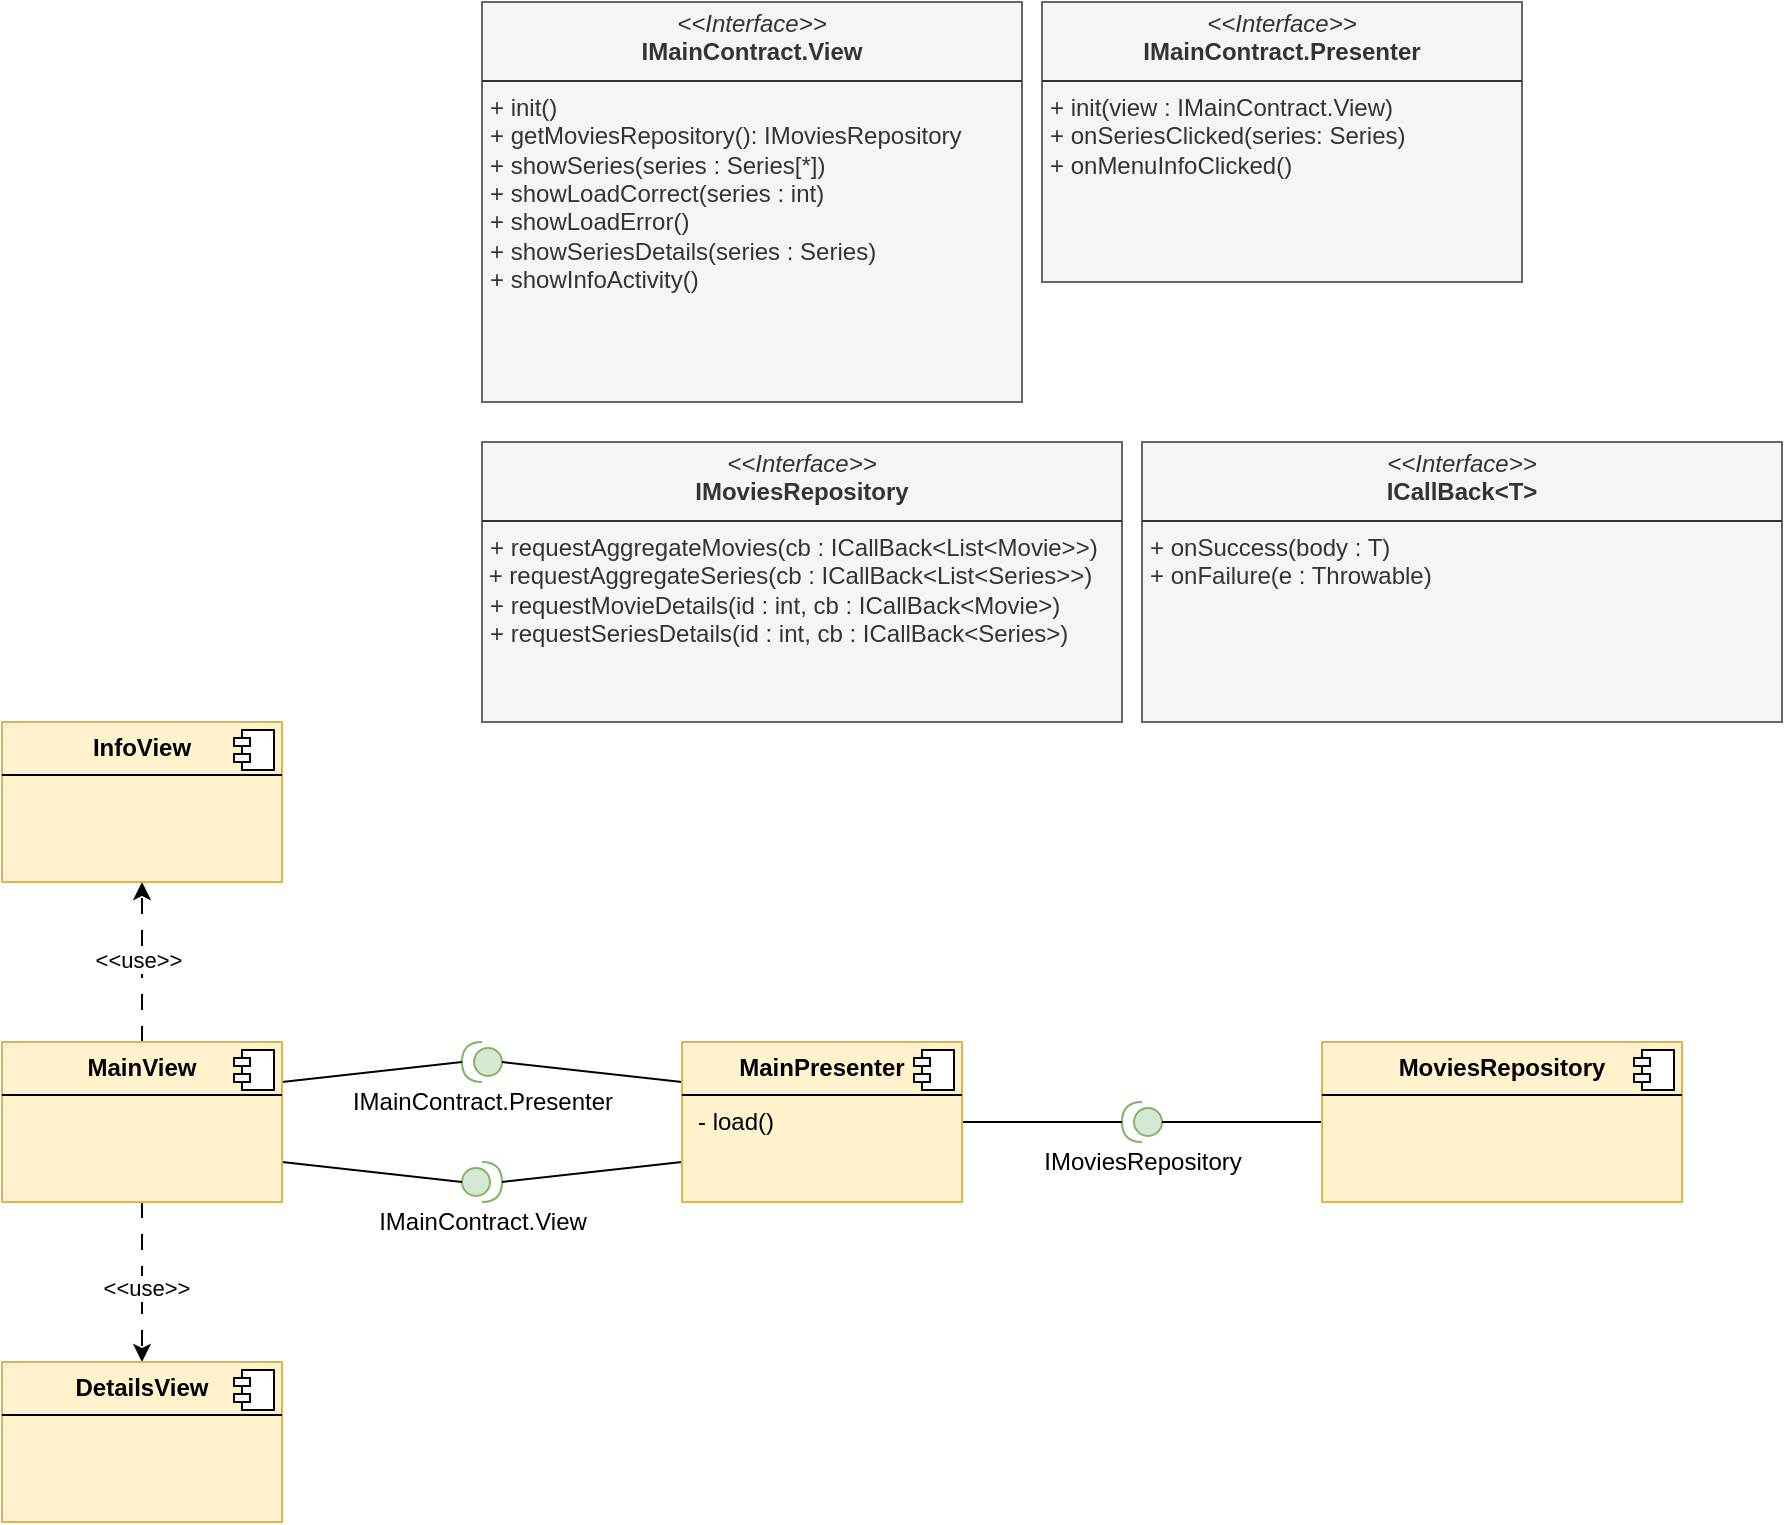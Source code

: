 <mxfile version="28.2.5">
  <diagram name="Page-1" id="ub2kNGOSmS9r3PGDec26">
    <mxGraphModel dx="2066" dy="1160" grid="1" gridSize="10" guides="1" tooltips="1" connect="1" arrows="1" fold="1" page="1" pageScale="1" pageWidth="2336" pageHeight="1654" math="0" shadow="0">
      <root>
        <mxCell id="0" />
        <mxCell id="1" parent="0" />
        <mxCell id="P_VijdiBNjSvhub926DC-6" value="&lt;p style=&quot;margin:0px;margin-top:4px;text-align:center;&quot;&gt;&lt;i&gt;&amp;lt;&amp;lt;Interface&amp;gt;&amp;gt;&lt;/i&gt;&lt;br&gt;&lt;b&gt;IMainContract.View&lt;/b&gt;&lt;/p&gt;&lt;hr size=&quot;1&quot; style=&quot;border-style:solid;&quot;&gt;&lt;p style=&quot;margin:0px;margin-left:4px;&quot;&gt;+ init()&lt;br&gt;+ getMoviesRepository(): IMoviesRepository&lt;/p&gt;&lt;p style=&quot;margin:0px;margin-left:4px;&quot;&gt;+ showSeries(series : Series[*])&lt;/p&gt;&lt;p style=&quot;margin:0px;margin-left:4px;&quot;&gt;+ showLoadCorrect(series : int)&lt;/p&gt;&lt;p style=&quot;margin:0px;margin-left:4px;&quot;&gt;+ showLoadError()&lt;/p&gt;&lt;p style=&quot;margin:0px;margin-left:4px;&quot;&gt;+ showSeriesDetails(series : Series)&lt;/p&gt;&lt;p style=&quot;margin:0px;margin-left:4px;&quot;&gt;+ showInfoActivity()&lt;/p&gt;" style="verticalAlign=top;align=left;overflow=fill;html=1;whiteSpace=wrap;fillColor=#f5f5f5;fontColor=#333333;strokeColor=#666666;" parent="1" vertex="1">
          <mxGeometry x="360" y="40" width="270" height="200" as="geometry" />
        </mxCell>
        <mxCell id="P_VijdiBNjSvhub926DC-17" value="IMainContract.View" style="shape=providedRequiredInterface;html=1;verticalLabelPosition=bottom;sketch=0;fillColor=#d5e8d4;strokeColor=#82b366;" parent="1" vertex="1">
          <mxGeometry x="350" y="620" width="20" height="20" as="geometry" />
        </mxCell>
        <mxCell id="P_VijdiBNjSvhub926DC-18" value="IMainContract.Presenter" style="shape=providedRequiredInterface;html=1;verticalLabelPosition=bottom;sketch=0;flipH=1;fillColor=#d5e8d4;strokeColor=#82b366;" parent="1" vertex="1">
          <mxGeometry x="350" y="560" width="20" height="20" as="geometry" />
        </mxCell>
        <mxCell id="P_VijdiBNjSvhub926DC-19" value="" style="endArrow=none;html=1;rounded=0;entryX=1;entryY=0.5;entryDx=0;entryDy=0;entryPerimeter=0;exitX=1;exitY=0.25;exitDx=0;exitDy=0;" parent="1" source="P_VijdiBNjSvhub926DC-30" target="P_VijdiBNjSvhub926DC-18" edge="1">
          <mxGeometry width="50" height="50" relative="1" as="geometry">
            <mxPoint x="420" y="840" as="sourcePoint" />
            <mxPoint x="470" y="790" as="targetPoint" />
          </mxGeometry>
        </mxCell>
        <mxCell id="P_VijdiBNjSvhub926DC-20" value="" style="endArrow=none;html=1;rounded=0;entryX=0;entryY=0.5;entryDx=0;entryDy=0;entryPerimeter=0;exitX=1;exitY=0.75;exitDx=0;exitDy=0;" parent="1" source="P_VijdiBNjSvhub926DC-30" target="P_VijdiBNjSvhub926DC-17" edge="1">
          <mxGeometry width="50" height="50" relative="1" as="geometry">
            <mxPoint x="260" y="628" as="sourcePoint" />
            <mxPoint x="380" y="670" as="targetPoint" />
          </mxGeometry>
        </mxCell>
        <mxCell id="P_VijdiBNjSvhub926DC-23" value="" style="endArrow=none;html=1;rounded=0;entryX=0;entryY=0.25;entryDx=0;entryDy=0;exitX=0;exitY=0.5;exitDx=0;exitDy=0;exitPerimeter=0;" parent="1" source="P_VijdiBNjSvhub926DC-18" target="P_VijdiBNjSvhub926DC-32" edge="1">
          <mxGeometry width="50" height="50" relative="1" as="geometry">
            <mxPoint x="420" y="840" as="sourcePoint" />
            <mxPoint x="470" y="790" as="targetPoint" />
          </mxGeometry>
        </mxCell>
        <mxCell id="P_VijdiBNjSvhub926DC-24" value="" style="endArrow=none;html=1;rounded=0;entryX=0;entryY=0.75;entryDx=0;entryDy=0;exitX=1;exitY=0.5;exitDx=0;exitDy=0;exitPerimeter=0;" parent="1" source="P_VijdiBNjSvhub926DC-17" target="P_VijdiBNjSvhub926DC-32" edge="1">
          <mxGeometry width="50" height="50" relative="1" as="geometry">
            <mxPoint x="390" y="720" as="sourcePoint" />
            <mxPoint x="480" y="743" as="targetPoint" />
          </mxGeometry>
        </mxCell>
        <mxCell id="P_VijdiBNjSvhub926DC-27" value="IMoviesRepository" style="shape=providedRequiredInterface;html=1;verticalLabelPosition=bottom;sketch=0;flipH=1;fillColor=#d5e8d4;strokeColor=#82b366;" parent="1" vertex="1">
          <mxGeometry x="680" y="590" width="20" height="20" as="geometry" />
        </mxCell>
        <mxCell id="P_VijdiBNjSvhub926DC-28" value="" style="endArrow=none;html=1;rounded=0;entryX=1;entryY=0.5;entryDx=0;entryDy=0;entryPerimeter=0;exitX=1;exitY=0.5;exitDx=0;exitDy=0;" parent="1" source="P_VijdiBNjSvhub926DC-32" target="P_VijdiBNjSvhub926DC-27" edge="1">
          <mxGeometry width="50" height="50" relative="1" as="geometry">
            <mxPoint x="570" y="840" as="sourcePoint" />
            <mxPoint x="620" y="790" as="targetPoint" />
          </mxGeometry>
        </mxCell>
        <mxCell id="P_VijdiBNjSvhub926DC-29" value="" style="endArrow=none;html=1;rounded=0;entryX=0;entryY=0.5;entryDx=0;entryDy=0;exitX=0;exitY=0.5;exitDx=0;exitDy=0;exitPerimeter=0;" parent="1" source="P_VijdiBNjSvhub926DC-27" target="P_VijdiBNjSvhub926DC-34" edge="1">
          <mxGeometry width="50" height="50" relative="1" as="geometry">
            <mxPoint x="670" y="670" as="sourcePoint" />
            <mxPoint x="740" y="670" as="targetPoint" />
          </mxGeometry>
        </mxCell>
        <mxCell id="P_VijdiBNjSvhub926DC-45" value="" style="edgeStyle=orthogonalEdgeStyle;rounded=0;orthogonalLoop=1;jettySize=auto;html=1;dashed=1;dashPattern=8 8;" parent="1" source="P_VijdiBNjSvhub926DC-30" target="P_VijdiBNjSvhub926DC-43" edge="1">
          <mxGeometry relative="1" as="geometry" />
        </mxCell>
        <mxCell id="P_VijdiBNjSvhub926DC-47" value="&amp;lt;&amp;lt;use&amp;gt;&amp;gt;" style="edgeLabel;html=1;align=center;verticalAlign=middle;resizable=0;points=[];" parent="P_VijdiBNjSvhub926DC-45" vertex="1" connectable="0">
          <mxGeometry x="0.029" y="2" relative="1" as="geometry">
            <mxPoint as="offset" />
          </mxGeometry>
        </mxCell>
        <mxCell id="P_VijdiBNjSvhub926DC-46" value="" style="edgeStyle=orthogonalEdgeStyle;rounded=0;orthogonalLoop=1;jettySize=auto;html=1;dashed=1;dashPattern=8 8;" parent="1" source="P_VijdiBNjSvhub926DC-30" target="P_VijdiBNjSvhub926DC-41" edge="1">
          <mxGeometry relative="1" as="geometry" />
        </mxCell>
        <mxCell id="P_VijdiBNjSvhub926DC-48" value="&amp;lt;&amp;lt;use&amp;gt;&amp;gt;" style="edgeLabel;html=1;align=center;verticalAlign=middle;resizable=0;points=[];" parent="P_VijdiBNjSvhub926DC-46" vertex="1" connectable="0">
          <mxGeometry x="0.079" y="2" relative="1" as="geometry">
            <mxPoint as="offset" />
          </mxGeometry>
        </mxCell>
        <mxCell id="P_VijdiBNjSvhub926DC-30" value="&lt;p style=&quot;margin:0px;margin-top:6px;text-align:center;&quot;&gt;&lt;b&gt;MainView&lt;/b&gt;&lt;/p&gt;&lt;hr size=&quot;1&quot; style=&quot;border-style:solid;&quot;&gt;&lt;p style=&quot;margin:0px;margin-left:8px;&quot;&gt;&lt;br&gt;&lt;/p&gt;" style="align=left;overflow=fill;html=1;dropTarget=0;whiteSpace=wrap;fillColor=#fff2cc;strokeColor=#d6b656;" parent="1" vertex="1">
          <mxGeometry x="120" y="560" width="140" height="80" as="geometry" />
        </mxCell>
        <mxCell id="P_VijdiBNjSvhub926DC-31" value="" style="shape=component;jettyWidth=8;jettyHeight=4;" parent="P_VijdiBNjSvhub926DC-30" vertex="1">
          <mxGeometry x="1" width="20" height="20" relative="1" as="geometry">
            <mxPoint x="-24" y="4" as="offset" />
          </mxGeometry>
        </mxCell>
        <mxCell id="P_VijdiBNjSvhub926DC-32" value="&lt;p style=&quot;margin:0px;margin-top:6px;text-align:center;&quot;&gt;&lt;b&gt;MainPresenter&lt;/b&gt;&lt;/p&gt;&lt;hr size=&quot;1&quot; style=&quot;border-style:solid;&quot;&gt;&lt;p style=&quot;margin:0px;margin-left:8px;&quot;&gt;- load()&lt;/p&gt;" style="align=left;overflow=fill;html=1;dropTarget=0;whiteSpace=wrap;fillColor=#fff2cc;strokeColor=#d6b656;" parent="1" vertex="1">
          <mxGeometry x="460" y="560" width="140" height="80" as="geometry" />
        </mxCell>
        <mxCell id="P_VijdiBNjSvhub926DC-33" value="" style="shape=component;jettyWidth=8;jettyHeight=4;" parent="P_VijdiBNjSvhub926DC-32" vertex="1">
          <mxGeometry x="1" width="20" height="20" relative="1" as="geometry">
            <mxPoint x="-24" y="4" as="offset" />
          </mxGeometry>
        </mxCell>
        <mxCell id="P_VijdiBNjSvhub926DC-34" value="&lt;p style=&quot;margin:0px;margin-top:6px;text-align:center;&quot;&gt;&lt;b&gt;MoviesRepository&lt;/b&gt;&lt;/p&gt;&lt;hr size=&quot;1&quot; style=&quot;border-style:solid;&quot;&gt;&lt;p style=&quot;margin:0px;margin-left:8px;&quot;&gt;&lt;br&gt;&lt;/p&gt;" style="align=left;overflow=fill;html=1;dropTarget=0;whiteSpace=wrap;fillColor=#fff2cc;strokeColor=#d6b656;" parent="1" vertex="1">
          <mxGeometry x="780" y="560" width="180" height="80" as="geometry" />
        </mxCell>
        <mxCell id="P_VijdiBNjSvhub926DC-35" value="" style="shape=component;jettyWidth=8;jettyHeight=4;" parent="P_VijdiBNjSvhub926DC-34" vertex="1">
          <mxGeometry x="1" width="20" height="20" relative="1" as="geometry">
            <mxPoint x="-24" y="4" as="offset" />
          </mxGeometry>
        </mxCell>
        <mxCell id="P_VijdiBNjSvhub926DC-38" value="&lt;p style=&quot;margin:0px;margin-top:4px;text-align:center;&quot;&gt;&lt;i&gt;&amp;lt;&amp;lt;Interface&amp;gt;&amp;gt;&lt;/i&gt;&lt;br&gt;&lt;b&gt;IMainContract.Presenter&lt;/b&gt;&lt;/p&gt;&lt;hr size=&quot;1&quot; style=&quot;border-style:solid;&quot;&gt;&lt;p style=&quot;margin:0px;margin-left:4px;&quot;&gt;+ init(view : IMainContract.View)&lt;br&gt;+ onSeriesClicked(series: Series)&lt;/p&gt;&lt;p style=&quot;margin:0px;margin-left:4px;&quot;&gt;+ onMenuInfoClicked()&lt;/p&gt;" style="verticalAlign=top;align=left;overflow=fill;html=1;whiteSpace=wrap;fillColor=#f5f5f5;fontColor=#333333;strokeColor=#666666;" parent="1" vertex="1">
          <mxGeometry x="640" y="40" width="240" height="140" as="geometry" />
        </mxCell>
        <mxCell id="P_VijdiBNjSvhub926DC-39" value="&lt;p style=&quot;margin:0px;margin-top:4px;text-align:center;&quot;&gt;&lt;i&gt;&amp;lt;&amp;lt;Interface&amp;gt;&amp;gt;&lt;/i&gt;&lt;br&gt;&lt;b&gt;IMoviesRepository&lt;/b&gt;&lt;/p&gt;&lt;hr size=&quot;1&quot; style=&quot;border-style:solid;&quot;&gt;&lt;p style=&quot;margin:0px;margin-left:4px;&quot;&gt;+ requestAggregateMovies(cb : ICallBack&amp;lt;List&amp;lt;Movie&amp;gt;&amp;gt;)&lt;br&gt;&lt;/p&gt;&amp;nbsp;+ requestAggregateSeries(cb : ICallBack&amp;lt;List&amp;lt;Series&amp;gt;&amp;gt;)&lt;br&gt;&lt;p style=&quot;margin:0px;margin-left:4px;&quot;&gt;+ requestMovieDetails(id : int, cb : ICallBack&amp;lt;Movie&amp;gt;)&lt;br&gt;&lt;/p&gt;&lt;p style=&quot;margin:0px;margin-left:4px;&quot;&gt;+ requestSeriesDetails(id : int, cb : ICallBack&amp;lt;Series&amp;gt;)&lt;br&gt;&lt;/p&gt;" style="verticalAlign=top;align=left;overflow=fill;html=1;whiteSpace=wrap;fillColor=#f5f5f5;fontColor=#333333;strokeColor=#666666;" parent="1" vertex="1">
          <mxGeometry x="360" y="260" width="320" height="140" as="geometry" />
        </mxCell>
        <mxCell id="P_VijdiBNjSvhub926DC-40" value="&lt;p style=&quot;margin:0px;margin-top:4px;text-align:center;&quot;&gt;&lt;i&gt;&amp;lt;&amp;lt;Interface&amp;gt;&amp;gt;&lt;/i&gt;&lt;br&gt;&lt;b&gt;ICallBack&amp;lt;T&amp;gt;&lt;/b&gt;&lt;/p&gt;&lt;hr size=&quot;1&quot; style=&quot;border-style:solid;&quot;&gt;&lt;p style=&quot;margin:0px;margin-left:4px;&quot;&gt;+ onSuccess(body : T)&lt;/p&gt;&lt;p style=&quot;margin:0px;margin-left:4px;&quot;&gt;+ onFailure(e : Throwable)&lt;/p&gt;" style="verticalAlign=top;align=left;overflow=fill;html=1;whiteSpace=wrap;fillColor=#f5f5f5;fontColor=#333333;strokeColor=#666666;" parent="1" vertex="1">
          <mxGeometry x="690" y="260" width="320" height="140" as="geometry" />
        </mxCell>
        <mxCell id="P_VijdiBNjSvhub926DC-41" value="&lt;p style=&quot;margin:0px;margin-top:6px;text-align:center;&quot;&gt;&lt;b&gt;DetailsView&lt;/b&gt;&lt;/p&gt;&lt;hr size=&quot;1&quot; style=&quot;border-style:solid;&quot;&gt;&lt;p style=&quot;margin:0px;margin-left:8px;&quot;&gt;&lt;br&gt;&lt;/p&gt;" style="align=left;overflow=fill;html=1;dropTarget=0;whiteSpace=wrap;fillColor=#fff2cc;strokeColor=#d6b656;" parent="1" vertex="1">
          <mxGeometry x="120" y="720" width="140" height="80" as="geometry" />
        </mxCell>
        <mxCell id="P_VijdiBNjSvhub926DC-42" value="" style="shape=component;jettyWidth=8;jettyHeight=4;" parent="P_VijdiBNjSvhub926DC-41" vertex="1">
          <mxGeometry x="1" width="20" height="20" relative="1" as="geometry">
            <mxPoint x="-24" y="4" as="offset" />
          </mxGeometry>
        </mxCell>
        <mxCell id="P_VijdiBNjSvhub926DC-43" value="&lt;p style=&quot;margin:0px;margin-top:6px;text-align:center;&quot;&gt;&lt;b&gt;InfoView&lt;/b&gt;&lt;/p&gt;&lt;hr size=&quot;1&quot; style=&quot;border-style:solid;&quot;&gt;&lt;p style=&quot;margin:0px;margin-left:8px;&quot;&gt;&lt;br&gt;&lt;/p&gt;" style="align=left;overflow=fill;html=1;dropTarget=0;whiteSpace=wrap;fillColor=#fff2cc;strokeColor=#d6b656;" parent="1" vertex="1">
          <mxGeometry x="120" y="400" width="140" height="80" as="geometry" />
        </mxCell>
        <mxCell id="P_VijdiBNjSvhub926DC-44" value="" style="shape=component;jettyWidth=8;jettyHeight=4;" parent="P_VijdiBNjSvhub926DC-43" vertex="1">
          <mxGeometry x="1" width="20" height="20" relative="1" as="geometry">
            <mxPoint x="-24" y="4" as="offset" />
          </mxGeometry>
        </mxCell>
      </root>
    </mxGraphModel>
  </diagram>
</mxfile>
